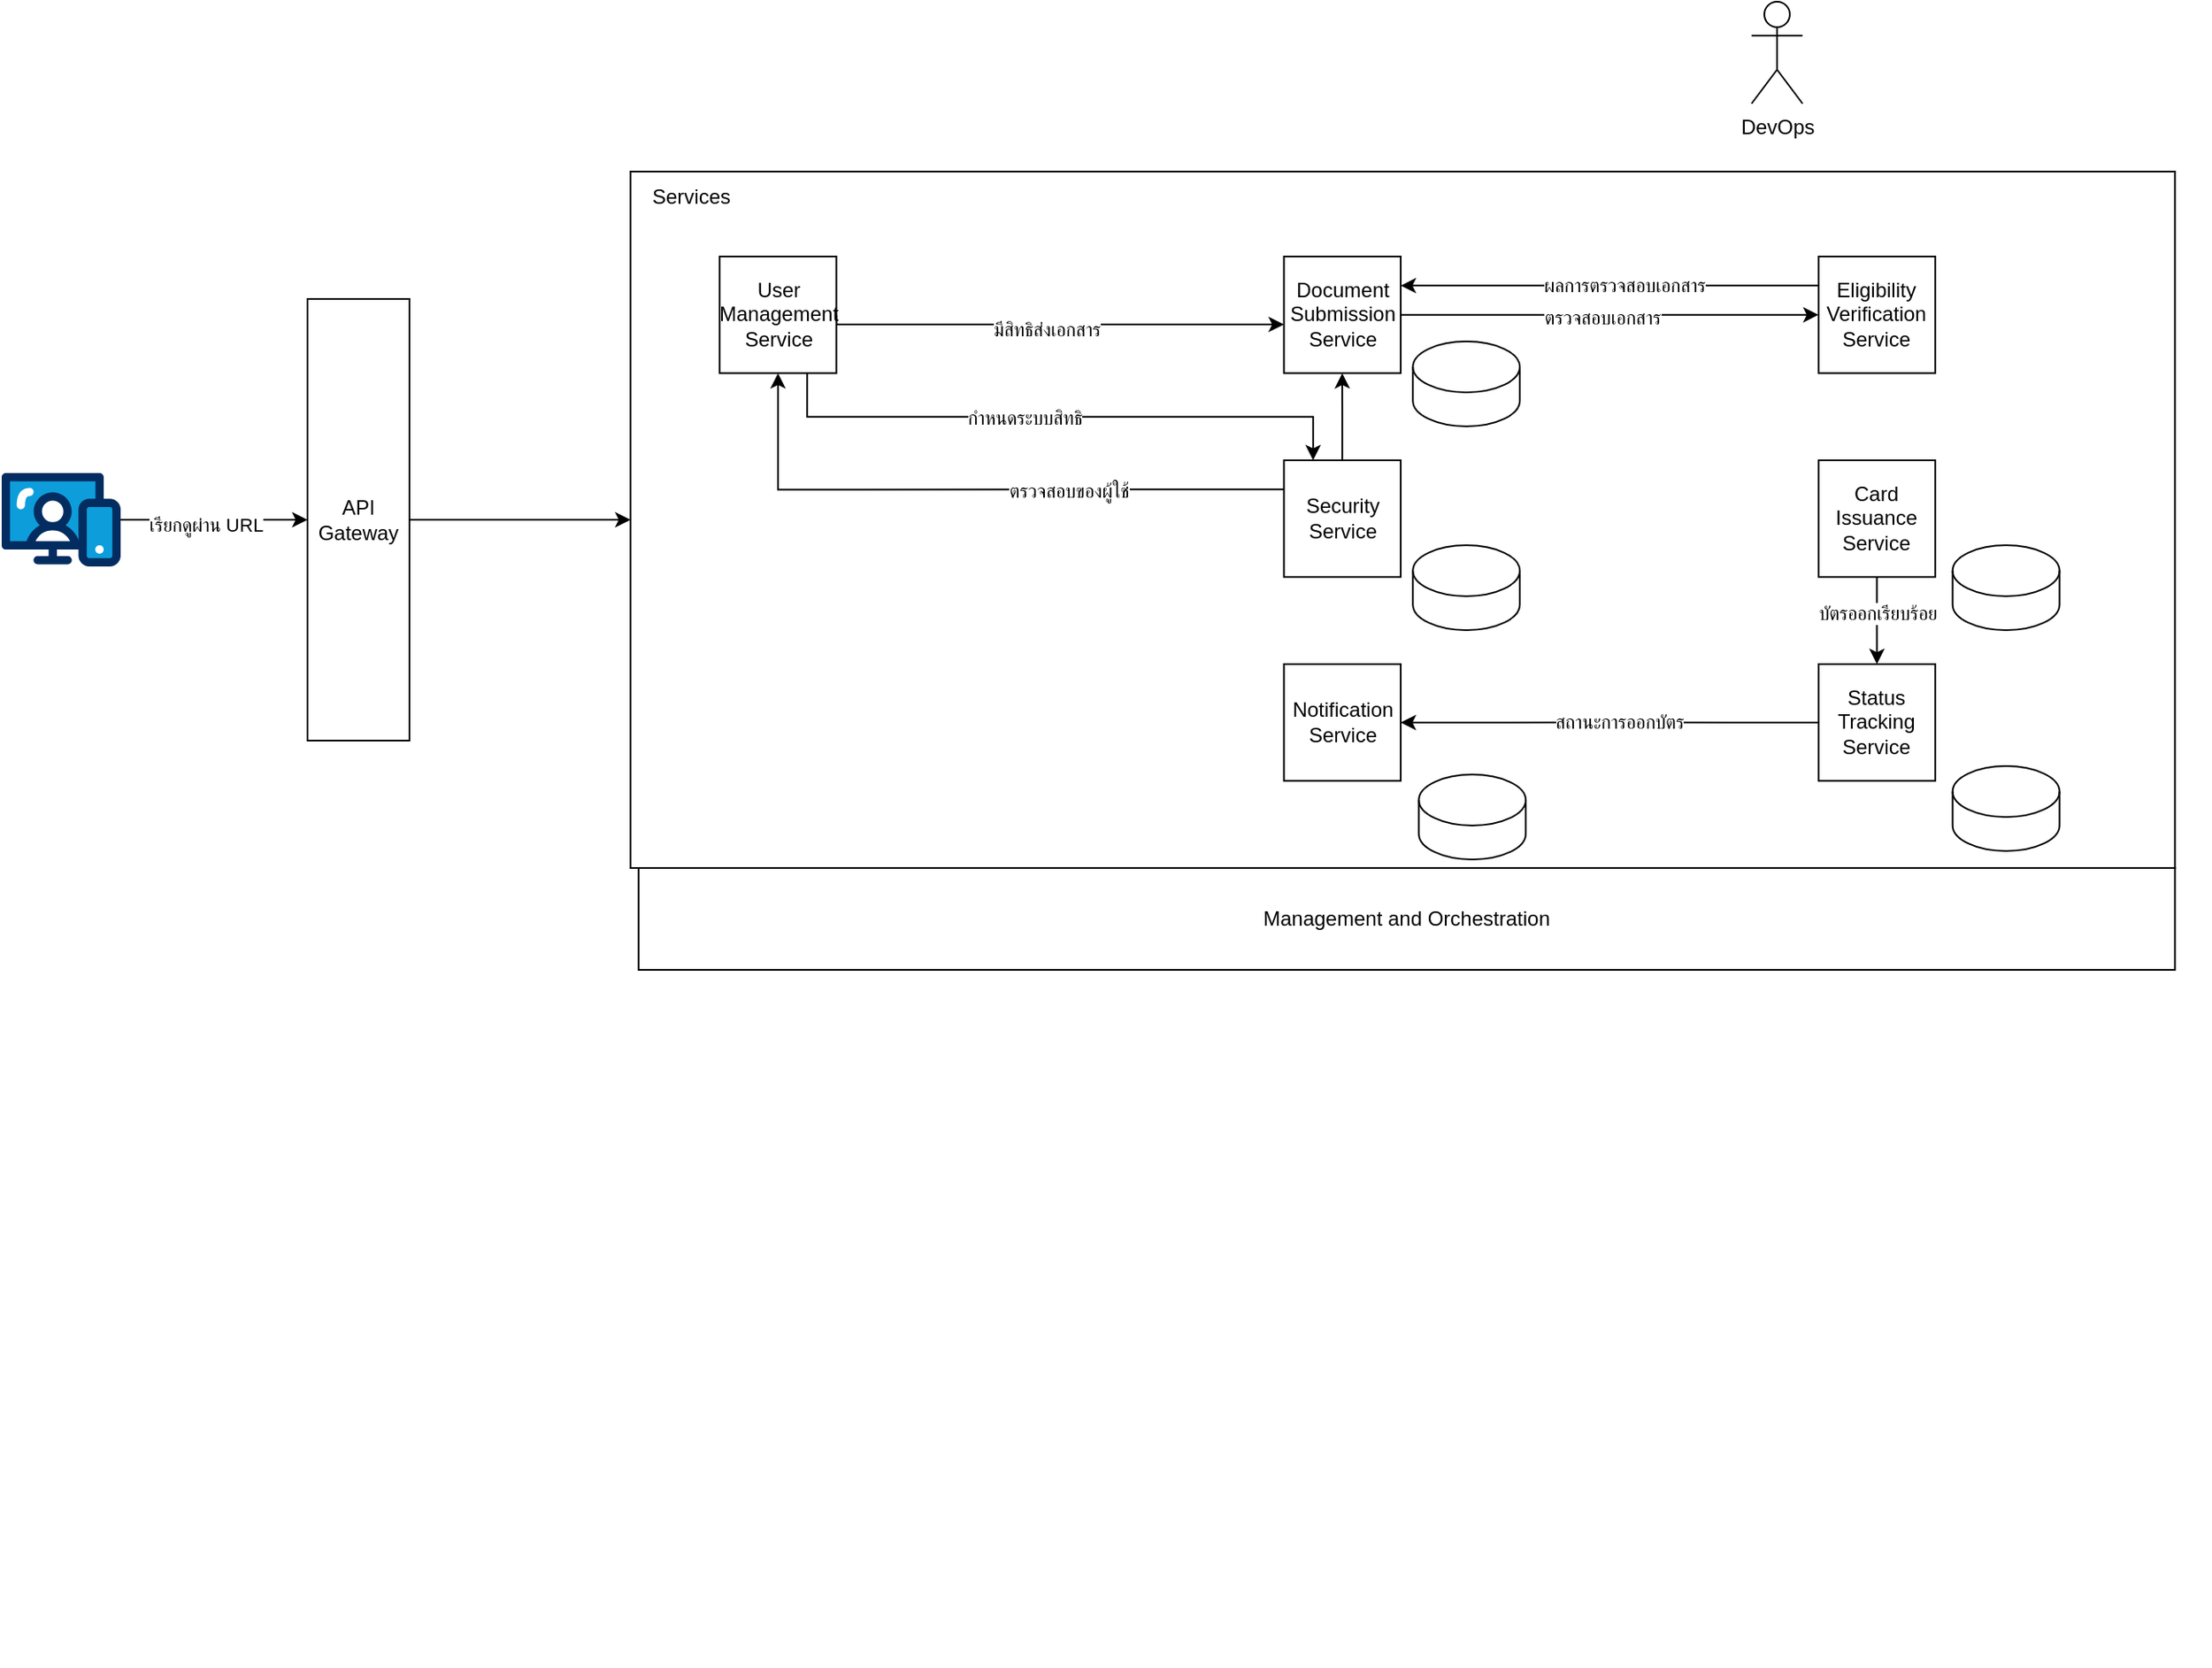 <mxfile version="24.4.0" type="github">
  <diagram name="Page-1" id="LerU0bCvFQjhh9iSL9_E">
    <mxGraphModel dx="1267" dy="190" grid="1" gridSize="10" guides="1" tooltips="1" connect="1" arrows="1" fold="1" page="1" pageScale="1" pageWidth="827" pageHeight="1169" math="0" shadow="0">
      <root>
        <mxCell id="0" />
        <mxCell id="1" parent="0" />
        <mxCell id="JFElshMfYDLleOXP6mhj-92" style="edgeStyle=orthogonalEdgeStyle;rounded=0;orthogonalLoop=1;jettySize=auto;html=1;exitX=1;exitY=0.5;exitDx=0;exitDy=0;" edge="1" parent="1" source="JFElshMfYDLleOXP6mhj-24" target="JFElshMfYDLleOXP6mhj-60">
          <mxGeometry relative="1" as="geometry" />
        </mxCell>
        <mxCell id="JFElshMfYDLleOXP6mhj-24" value="API Gateway" style="rounded=0;whiteSpace=wrap;html=1;" vertex="1" parent="1">
          <mxGeometry x="150" y="245" width="60" height="260" as="geometry" />
        </mxCell>
        <mxCell id="JFElshMfYDLleOXP6mhj-29" value="" style="group" vertex="1" connectable="0" parent="1">
          <mxGeometry x="480" y="190" width="790" height="860" as="geometry" />
        </mxCell>
        <mxCell id="JFElshMfYDLleOXP6mhj-60" value="" style="verticalLabelPosition=bottom;verticalAlign=top;html=1;shape=mxgraph.basic.rect;fillColor2=none;strokeWidth=1;size=20;indent=5;" vertex="1" parent="JFElshMfYDLleOXP6mhj-29">
          <mxGeometry x="-139.856" y="-20" width="909.067" height="410" as="geometry" />
        </mxCell>
        <mxCell id="JFElshMfYDLleOXP6mhj-14" style="edgeStyle=orthogonalEdgeStyle;rounded=0;orthogonalLoop=1;jettySize=auto;html=1;entryX=0;entryY=0.5;entryDx=0;entryDy=0;" edge="1" parent="JFElshMfYDLleOXP6mhj-29" source="JFElshMfYDLleOXP6mhj-1" target="JFElshMfYDLleOXP6mhj-2">
          <mxGeometry relative="1" as="geometry" />
        </mxCell>
        <mxCell id="JFElshMfYDLleOXP6mhj-79" value="ตรวจสอบเอกสาร" style="edgeLabel;html=1;align=center;verticalAlign=middle;resizable=0;points=[];" vertex="1" connectable="0" parent="JFElshMfYDLleOXP6mhj-14">
          <mxGeometry x="-0.036" y="-1" relative="1" as="geometry">
            <mxPoint as="offset" />
          </mxGeometry>
        </mxCell>
        <mxCell id="JFElshMfYDLleOXP6mhj-1" value="Document Submission Service" style="whiteSpace=wrap;html=1;aspect=fixed;" vertex="1" parent="JFElshMfYDLleOXP6mhj-29">
          <mxGeometry x="244.749" y="30" width="68.696" height="68.696" as="geometry" />
        </mxCell>
        <mxCell id="JFElshMfYDLleOXP6mhj-71" style="edgeStyle=orthogonalEdgeStyle;rounded=0;orthogonalLoop=1;jettySize=auto;html=1;exitX=0;exitY=0.25;exitDx=0;exitDy=0;entryX=1;entryY=0.25;entryDx=0;entryDy=0;" edge="1" parent="JFElshMfYDLleOXP6mhj-29" source="JFElshMfYDLleOXP6mhj-2" target="JFElshMfYDLleOXP6mhj-1">
          <mxGeometry relative="1" as="geometry" />
        </mxCell>
        <mxCell id="JFElshMfYDLleOXP6mhj-80" value="ผลการตรวจสอบเอกสาร" style="edgeLabel;html=1;align=center;verticalAlign=middle;resizable=0;points=[];" vertex="1" connectable="0" parent="JFElshMfYDLleOXP6mhj-71">
          <mxGeometry x="-0.07" relative="1" as="geometry">
            <mxPoint as="offset" />
          </mxGeometry>
        </mxCell>
        <mxCell id="JFElshMfYDLleOXP6mhj-2" value="Eligibility Verification Service" style="whiteSpace=wrap;html=1;aspect=fixed;" vertex="1" parent="JFElshMfYDLleOXP6mhj-29">
          <mxGeometry x="559.426" y="30" width="68.696" height="68.696" as="geometry" />
        </mxCell>
        <mxCell id="JFElshMfYDLleOXP6mhj-18" style="edgeStyle=orthogonalEdgeStyle;rounded=0;orthogonalLoop=1;jettySize=auto;html=1;entryX=0.5;entryY=0;entryDx=0;entryDy=0;" edge="1" parent="JFElshMfYDLleOXP6mhj-29" source="JFElshMfYDLleOXP6mhj-4" target="JFElshMfYDLleOXP6mhj-6">
          <mxGeometry relative="1" as="geometry" />
        </mxCell>
        <mxCell id="JFElshMfYDLleOXP6mhj-97" value="บัตรออกเรียบร้อย" style="edgeLabel;html=1;align=center;verticalAlign=middle;resizable=0;points=[];" vertex="1" connectable="0" parent="JFElshMfYDLleOXP6mhj-18">
          <mxGeometry x="-0.187" relative="1" as="geometry">
            <mxPoint as="offset" />
          </mxGeometry>
        </mxCell>
        <mxCell id="JFElshMfYDLleOXP6mhj-4" value="Card Issuance Service" style="whiteSpace=wrap;html=1;aspect=fixed;" vertex="1" parent="JFElshMfYDLleOXP6mhj-29">
          <mxGeometry x="559.426" y="150" width="68.696" height="68.696" as="geometry" />
        </mxCell>
        <mxCell id="JFElshMfYDLleOXP6mhj-19" style="edgeStyle=orthogonalEdgeStyle;rounded=0;orthogonalLoop=1;jettySize=auto;html=1;exitX=0;exitY=0.5;exitDx=0;exitDy=0;" edge="1" parent="JFElshMfYDLleOXP6mhj-29" source="JFElshMfYDLleOXP6mhj-6" target="JFElshMfYDLleOXP6mhj-8">
          <mxGeometry relative="1" as="geometry" />
        </mxCell>
        <mxCell id="JFElshMfYDLleOXP6mhj-95" value="สถานะการออกบัตร" style="edgeLabel;html=1;align=center;verticalAlign=middle;resizable=0;points=[];" vertex="1" connectable="0" parent="JFElshMfYDLleOXP6mhj-19">
          <mxGeometry x="-0.045" y="-1" relative="1" as="geometry">
            <mxPoint as="offset" />
          </mxGeometry>
        </mxCell>
        <mxCell id="JFElshMfYDLleOXP6mhj-6" value="Status Tracking Service" style="whiteSpace=wrap;html=1;aspect=fixed;" vertex="1" parent="JFElshMfYDLleOXP6mhj-29">
          <mxGeometry x="559.426" y="270" width="68.696" height="68.696" as="geometry" />
        </mxCell>
        <mxCell id="JFElshMfYDLleOXP6mhj-17" style="edgeStyle=orthogonalEdgeStyle;rounded=0;orthogonalLoop=1;jettySize=auto;html=1;exitX=0.5;exitY=0;exitDx=0;exitDy=0;" edge="1" parent="JFElshMfYDLleOXP6mhj-29" source="JFElshMfYDLleOXP6mhj-7" target="JFElshMfYDLleOXP6mhj-1">
          <mxGeometry relative="1" as="geometry" />
        </mxCell>
        <mxCell id="JFElshMfYDLleOXP6mhj-21" style="edgeStyle=orthogonalEdgeStyle;rounded=0;orthogonalLoop=1;jettySize=auto;html=1;exitX=0;exitY=0.25;exitDx=0;exitDy=0;" edge="1" parent="JFElshMfYDLleOXP6mhj-29" source="JFElshMfYDLleOXP6mhj-7" target="JFElshMfYDLleOXP6mhj-20">
          <mxGeometry relative="1" as="geometry" />
        </mxCell>
        <mxCell id="JFElshMfYDLleOXP6mhj-77" value="ตรวจสอบของผู้ใช้" style="edgeLabel;html=1;align=center;verticalAlign=middle;resizable=0;points=[];" vertex="1" connectable="0" parent="JFElshMfYDLleOXP6mhj-21">
          <mxGeometry x="-0.308" y="1" relative="1" as="geometry">
            <mxPoint as="offset" />
          </mxGeometry>
        </mxCell>
        <mxCell id="JFElshMfYDLleOXP6mhj-7" value="Security Service" style="whiteSpace=wrap;html=1;aspect=fixed;" vertex="1" parent="JFElshMfYDLleOXP6mhj-29">
          <mxGeometry x="244.749" y="150" width="68.696" height="68.696" as="geometry" />
        </mxCell>
        <mxCell id="JFElshMfYDLleOXP6mhj-8" value="Notification Service" style="whiteSpace=wrap;html=1;aspect=fixed;" vertex="1" parent="JFElshMfYDLleOXP6mhj-29">
          <mxGeometry x="244.749" y="270" width="68.696" height="68.696" as="geometry" />
        </mxCell>
        <mxCell id="JFElshMfYDLleOXP6mhj-12" value="" style="shape=cylinder3;whiteSpace=wrap;html=1;boundedLbl=1;backgroundOutline=1;size=15;" vertex="1" parent="JFElshMfYDLleOXP6mhj-29">
          <mxGeometry x="320.641" y="80" width="62.935" height="50" as="geometry" />
        </mxCell>
        <mxCell id="JFElshMfYDLleOXP6mhj-22" style="edgeStyle=orthogonalEdgeStyle;rounded=0;orthogonalLoop=1;jettySize=auto;html=1;exitX=0.75;exitY=1;exitDx=0;exitDy=0;entryX=0.25;entryY=0;entryDx=0;entryDy=0;" edge="1" parent="JFElshMfYDLleOXP6mhj-29" source="JFElshMfYDLleOXP6mhj-20" target="JFElshMfYDLleOXP6mhj-7">
          <mxGeometry relative="1" as="geometry" />
        </mxCell>
        <mxCell id="JFElshMfYDLleOXP6mhj-78" value="กำหนดระบบสิทธิ" style="edgeLabel;html=1;align=center;verticalAlign=middle;resizable=0;points=[];" vertex="1" connectable="0" parent="JFElshMfYDLleOXP6mhj-22">
          <mxGeometry x="-0.124" relative="1" as="geometry">
            <mxPoint as="offset" />
          </mxGeometry>
        </mxCell>
        <mxCell id="JFElshMfYDLleOXP6mhj-73" style="edgeStyle=orthogonalEdgeStyle;rounded=0;orthogonalLoop=1;jettySize=auto;html=1;exitX=1;exitY=0.5;exitDx=0;exitDy=0;" edge="1" parent="JFElshMfYDLleOXP6mhj-29" source="JFElshMfYDLleOXP6mhj-20" target="JFElshMfYDLleOXP6mhj-1">
          <mxGeometry relative="1" as="geometry">
            <Array as="points">
              <mxPoint x="209.785" y="70" />
              <mxPoint x="209.785" y="70" />
            </Array>
          </mxGeometry>
        </mxCell>
        <mxCell id="JFElshMfYDLleOXP6mhj-74" value="มีสิทธิส่งเอกสาร" style="edgeLabel;html=1;align=center;verticalAlign=middle;resizable=0;points=[];" vertex="1" connectable="0" parent="JFElshMfYDLleOXP6mhj-73">
          <mxGeometry x="-0.042" y="-3" relative="1" as="geometry">
            <mxPoint as="offset" />
          </mxGeometry>
        </mxCell>
        <mxCell id="JFElshMfYDLleOXP6mhj-20" value="User Management Service" style="whiteSpace=wrap;html=1;aspect=fixed;" vertex="1" parent="JFElshMfYDLleOXP6mhj-29">
          <mxGeometry x="-87.41" y="30" width="68.696" height="68.696" as="geometry" />
        </mxCell>
        <mxCell id="JFElshMfYDLleOXP6mhj-55" value="" style="shape=cylinder3;whiteSpace=wrap;html=1;boundedLbl=1;backgroundOutline=1;size=15;" vertex="1" parent="JFElshMfYDLleOXP6mhj-29">
          <mxGeometry x="638.318" y="200" width="62.935" height="50" as="geometry" />
        </mxCell>
        <mxCell id="JFElshMfYDLleOXP6mhj-56" value="" style="shape=cylinder3;whiteSpace=wrap;html=1;boundedLbl=1;backgroundOutline=1;size=15;" vertex="1" parent="JFElshMfYDLleOXP6mhj-29">
          <mxGeometry x="638.318" y="330" width="62.935" height="50" as="geometry" />
        </mxCell>
        <mxCell id="JFElshMfYDLleOXP6mhj-57" value="" style="shape=cylinder3;whiteSpace=wrap;html=1;boundedLbl=1;backgroundOutline=1;size=15;" vertex="1" parent="JFElshMfYDLleOXP6mhj-29">
          <mxGeometry x="324.138" y="335" width="62.935" height="50" as="geometry" />
        </mxCell>
        <mxCell id="JFElshMfYDLleOXP6mhj-58" value="" style="shape=cylinder3;whiteSpace=wrap;html=1;boundedLbl=1;backgroundOutline=1;size=15;" vertex="1" parent="JFElshMfYDLleOXP6mhj-29">
          <mxGeometry x="320.641" y="200" width="62.935" height="50" as="geometry" />
        </mxCell>
        <mxCell id="JFElshMfYDLleOXP6mhj-86" value="Management and Orchestration" style="rounded=0;whiteSpace=wrap;html=1;" vertex="1" parent="JFElshMfYDLleOXP6mhj-29">
          <mxGeometry x="-135.132" y="390" width="904.342" height="60" as="geometry" />
        </mxCell>
        <mxCell id="JFElshMfYDLleOXP6mhj-87" value="Services" style="text;html=1;align=center;verticalAlign=middle;whiteSpace=wrap;rounded=0;" vertex="1" parent="JFElshMfYDLleOXP6mhj-29">
          <mxGeometry x="-135.132" y="-20" width="62.368" height="30" as="geometry" />
        </mxCell>
        <mxCell id="JFElshMfYDLleOXP6mhj-30" value="&lt;div&gt;DevOps&lt;/div&gt;" style="shape=umlActor;verticalLabelPosition=bottom;verticalAlign=top;html=1;outlineConnect=0;" vertex="1" parent="1">
          <mxGeometry x="1000" y="70" width="30" height="60" as="geometry" />
        </mxCell>
        <mxCell id="JFElshMfYDLleOXP6mhj-35" style="edgeStyle=orthogonalEdgeStyle;rounded=0;orthogonalLoop=1;jettySize=auto;html=1;entryX=0;entryY=0.5;entryDx=0;entryDy=0;" edge="1" parent="1" source="JFElshMfYDLleOXP6mhj-34" target="JFElshMfYDLleOXP6mhj-24">
          <mxGeometry relative="1" as="geometry" />
        </mxCell>
        <mxCell id="JFElshMfYDLleOXP6mhj-91" value="เรียกดูผ่าน URL" style="edgeLabel;html=1;align=center;verticalAlign=middle;resizable=0;points=[];" vertex="1" connectable="0" parent="JFElshMfYDLleOXP6mhj-35">
          <mxGeometry x="-0.122" y="-3" relative="1" as="geometry">
            <mxPoint x="1" as="offset" />
          </mxGeometry>
        </mxCell>
        <mxCell id="JFElshMfYDLleOXP6mhj-34" value="" style="verticalLabelPosition=bottom;aspect=fixed;html=1;shape=mxgraph.salesforce.web;" vertex="1" parent="1">
          <mxGeometry x="-30" y="347.35" width="70" height="55.3" as="geometry" />
        </mxCell>
      </root>
    </mxGraphModel>
  </diagram>
</mxfile>
